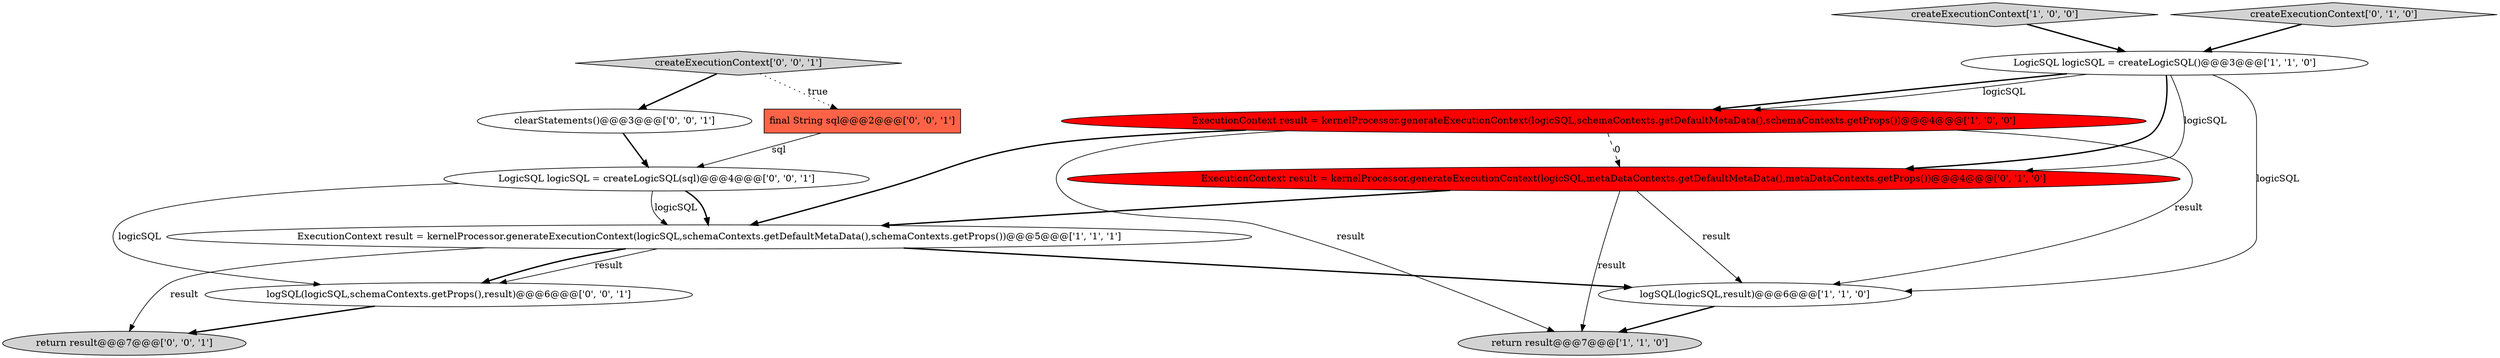 digraph {
12 [style = filled, label = "clearStatements()@@@3@@@['0', '0', '1']", fillcolor = white, shape = ellipse image = "AAA0AAABBB3BBB"];
2 [style = filled, label = "ExecutionContext result = kernelProcessor.generateExecutionContext(logicSQL,schemaContexts.getDefaultMetaData(),schemaContexts.getProps())@@@5@@@['1', '1', '1']", fillcolor = white, shape = ellipse image = "AAA0AAABBB1BBB"];
9 [style = filled, label = "LogicSQL logicSQL = createLogicSQL(sql)@@@4@@@['0', '0', '1']", fillcolor = white, shape = ellipse image = "AAA0AAABBB3BBB"];
13 [style = filled, label = "logSQL(logicSQL,schemaContexts.getProps(),result)@@@6@@@['0', '0', '1']", fillcolor = white, shape = ellipse image = "AAA0AAABBB3BBB"];
7 [style = filled, label = "ExecutionContext result = kernelProcessor.generateExecutionContext(logicSQL,metaDataContexts.getDefaultMetaData(),metaDataContexts.getProps())@@@4@@@['0', '1', '0']", fillcolor = red, shape = ellipse image = "AAA1AAABBB2BBB"];
8 [style = filled, label = "final String sql@@@2@@@['0', '0', '1']", fillcolor = tomato, shape = box image = "AAA0AAABBB3BBB"];
10 [style = filled, label = "return result@@@7@@@['0', '0', '1']", fillcolor = lightgray, shape = ellipse image = "AAA0AAABBB3BBB"];
3 [style = filled, label = "createExecutionContext['1', '0', '0']", fillcolor = lightgray, shape = diamond image = "AAA0AAABBB1BBB"];
11 [style = filled, label = "createExecutionContext['0', '0', '1']", fillcolor = lightgray, shape = diamond image = "AAA0AAABBB3BBB"];
0 [style = filled, label = "ExecutionContext result = kernelProcessor.generateExecutionContext(logicSQL,schemaContexts.getDefaultMetaData(),schemaContexts.getProps())@@@4@@@['1', '0', '0']", fillcolor = red, shape = ellipse image = "AAA1AAABBB1BBB"];
6 [style = filled, label = "createExecutionContext['0', '1', '0']", fillcolor = lightgray, shape = diamond image = "AAA0AAABBB2BBB"];
4 [style = filled, label = "logSQL(logicSQL,result)@@@6@@@['1', '1', '0']", fillcolor = white, shape = ellipse image = "AAA0AAABBB1BBB"];
1 [style = filled, label = "LogicSQL logicSQL = createLogicSQL()@@@3@@@['1', '1', '0']", fillcolor = white, shape = ellipse image = "AAA0AAABBB1BBB"];
5 [style = filled, label = "return result@@@7@@@['1', '1', '0']", fillcolor = lightgray, shape = ellipse image = "AAA0AAABBB1BBB"];
13->10 [style = bold, label=""];
3->1 [style = bold, label=""];
9->2 [style = bold, label=""];
1->4 [style = solid, label="logicSQL"];
0->2 [style = bold, label=""];
2->13 [style = solid, label="result"];
9->2 [style = solid, label="logicSQL"];
1->7 [style = solid, label="logicSQL"];
11->12 [style = bold, label=""];
7->5 [style = solid, label="result"];
1->0 [style = bold, label=""];
12->9 [style = bold, label=""];
2->4 [style = bold, label=""];
1->7 [style = bold, label=""];
9->13 [style = solid, label="logicSQL"];
1->0 [style = solid, label="logicSQL"];
2->13 [style = bold, label=""];
6->1 [style = bold, label=""];
7->4 [style = solid, label="result"];
7->2 [style = bold, label=""];
0->5 [style = solid, label="result"];
8->9 [style = solid, label="sql"];
2->10 [style = solid, label="result"];
11->8 [style = dotted, label="true"];
0->4 [style = solid, label="result"];
0->7 [style = dashed, label="0"];
4->5 [style = bold, label=""];
}
